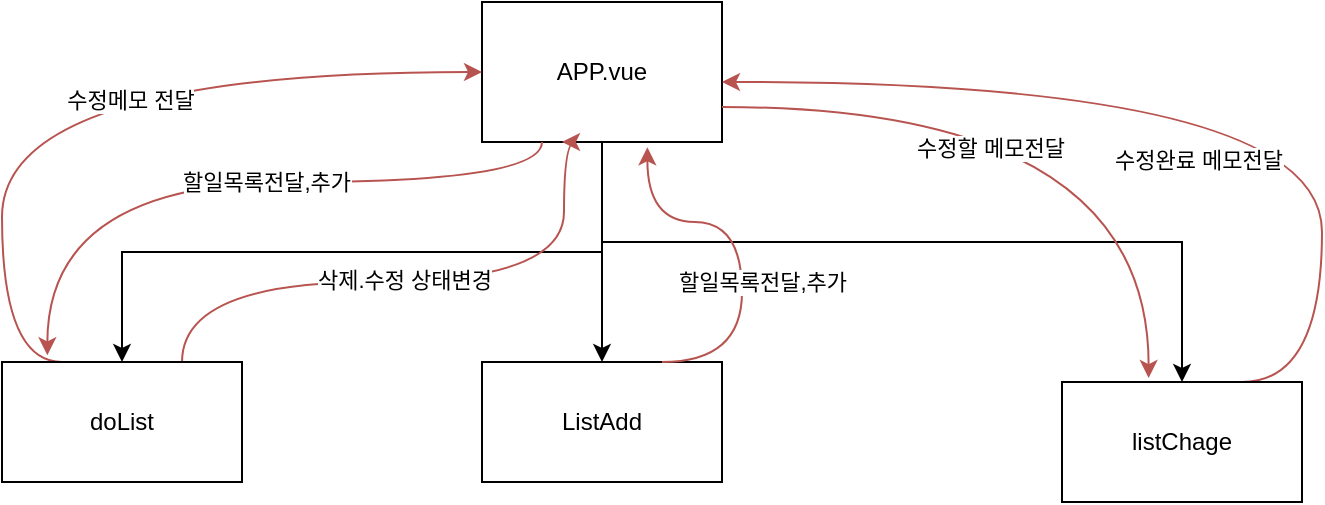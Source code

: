 <mxfile version="22.1.18" type="github">
  <diagram id="R2lEEEUBdFMjLlhIrx00" name="Page-1">
    <mxGraphModel dx="794" dy="432" grid="1" gridSize="10" guides="1" tooltips="1" connect="1" arrows="1" fold="1" page="1" pageScale="1" pageWidth="850" pageHeight="1100" math="0" shadow="0" extFonts="Permanent Marker^https://fonts.googleapis.com/css?family=Permanent+Marker">
      <root>
        <mxCell id="0" />
        <mxCell id="1" parent="0" />
        <mxCell id="lNK32D5DYRePoqm71RXj-21" value="ListAdd" style="rounded=0;whiteSpace=wrap;html=1;" vertex="1" parent="1">
          <mxGeometry x="330" y="370" width="120" height="60" as="geometry" />
        </mxCell>
        <mxCell id="lNK32D5DYRePoqm71RXj-27" style="edgeStyle=orthogonalEdgeStyle;rounded=0;orthogonalLoop=1;jettySize=auto;html=1;exitX=0.5;exitY=1;exitDx=0;exitDy=0;entryX=0.5;entryY=0;entryDx=0;entryDy=0;" edge="1" parent="1" source="lNK32D5DYRePoqm71RXj-24" target="lNK32D5DYRePoqm71RXj-25">
          <mxGeometry relative="1" as="geometry" />
        </mxCell>
        <mxCell id="lNK32D5DYRePoqm71RXj-24" value="APP.vue" style="rounded=0;whiteSpace=wrap;html=1;" vertex="1" parent="1">
          <mxGeometry x="330" y="190" width="120" height="70" as="geometry" />
        </mxCell>
        <mxCell id="lNK32D5DYRePoqm71RXj-39" style="edgeStyle=orthogonalEdgeStyle;curved=1;rounded=0;orthogonalLoop=1;jettySize=auto;html=1;exitX=0.75;exitY=0;exitDx=0;exitDy=0;fillColor=#f8cecc;strokeColor=#b85450;" edge="1" parent="1" source="lNK32D5DYRePoqm71RXj-25">
          <mxGeometry relative="1" as="geometry">
            <mxPoint x="370" y="260" as="targetPoint" />
            <Array as="points">
              <mxPoint x="180" y="330" />
              <mxPoint x="371" y="330" />
            </Array>
          </mxGeometry>
        </mxCell>
        <mxCell id="lNK32D5DYRePoqm71RXj-40" value="삭제.수정 상태변경" style="edgeLabel;html=1;align=center;verticalAlign=middle;resizable=0;points=[];" vertex="1" connectable="0" parent="lNK32D5DYRePoqm71RXj-39">
          <mxGeometry x="0.001" y="1" relative="1" as="geometry">
            <mxPoint as="offset" />
          </mxGeometry>
        </mxCell>
        <mxCell id="lNK32D5DYRePoqm71RXj-46" style="edgeStyle=orthogonalEdgeStyle;curved=1;rounded=0;orthogonalLoop=1;jettySize=auto;html=1;exitX=0.25;exitY=0;exitDx=0;exitDy=0;entryX=0;entryY=0.5;entryDx=0;entryDy=0;fillColor=#f8cecc;strokeColor=#b85450;" edge="1" parent="1" source="lNK32D5DYRePoqm71RXj-25" target="lNK32D5DYRePoqm71RXj-24">
          <mxGeometry relative="1" as="geometry">
            <Array as="points">
              <mxPoint x="90" y="370" />
              <mxPoint x="90" y="225" />
            </Array>
          </mxGeometry>
        </mxCell>
        <mxCell id="lNK32D5DYRePoqm71RXj-47" value="수정메모 전달" style="edgeLabel;html=1;align=center;verticalAlign=middle;resizable=0;points=[];" vertex="1" connectable="0" parent="lNK32D5DYRePoqm71RXj-46">
          <mxGeometry x="0.152" y="-14" relative="1" as="geometry">
            <mxPoint as="offset" />
          </mxGeometry>
        </mxCell>
        <mxCell id="lNK32D5DYRePoqm71RXj-25" value="doList" style="rounded=0;whiteSpace=wrap;html=1;" vertex="1" parent="1">
          <mxGeometry x="90" y="370" width="120" height="60" as="geometry" />
        </mxCell>
        <mxCell id="lNK32D5DYRePoqm71RXj-43" style="edgeStyle=orthogonalEdgeStyle;curved=1;rounded=0;orthogonalLoop=1;jettySize=auto;html=1;exitX=0.75;exitY=0;exitDx=0;exitDy=0;fillColor=#f8cecc;strokeColor=#b85450;" edge="1" parent="1" source="lNK32D5DYRePoqm71RXj-26">
          <mxGeometry relative="1" as="geometry">
            <mxPoint x="450" y="230" as="targetPoint" />
            <Array as="points">
              <mxPoint x="750" y="380" />
              <mxPoint x="750" y="230" />
            </Array>
          </mxGeometry>
        </mxCell>
        <mxCell id="lNK32D5DYRePoqm71RXj-44" value="수정완료 메모전달" style="edgeLabel;html=1;align=center;verticalAlign=middle;resizable=0;points=[];" vertex="1" connectable="0" parent="lNK32D5DYRePoqm71RXj-43">
          <mxGeometry x="0.031" y="39" relative="1" as="geometry">
            <mxPoint as="offset" />
          </mxGeometry>
        </mxCell>
        <mxCell id="lNK32D5DYRePoqm71RXj-26" value="listChage" style="rounded=0;whiteSpace=wrap;html=1;" vertex="1" parent="1">
          <mxGeometry x="620" y="380" width="120" height="60" as="geometry" />
        </mxCell>
        <mxCell id="lNK32D5DYRePoqm71RXj-29" style="edgeStyle=orthogonalEdgeStyle;rounded=0;orthogonalLoop=1;jettySize=auto;html=1;entryX=0.5;entryY=0;entryDx=0;entryDy=0;" edge="1" parent="1" target="lNK32D5DYRePoqm71RXj-26">
          <mxGeometry relative="1" as="geometry">
            <mxPoint x="390" y="260" as="sourcePoint" />
            <mxPoint x="170" y="390" as="targetPoint" />
            <Array as="points">
              <mxPoint x="390" y="310" />
              <mxPoint x="680" y="310" />
            </Array>
          </mxGeometry>
        </mxCell>
        <mxCell id="lNK32D5DYRePoqm71RXj-30" value="" style="endArrow=classic;html=1;rounded=0;entryX=0.5;entryY=0;entryDx=0;entryDy=0;" edge="1" parent="1" target="lNK32D5DYRePoqm71RXj-21">
          <mxGeometry width="50" height="50" relative="1" as="geometry">
            <mxPoint x="390" y="270" as="sourcePoint" />
            <mxPoint x="450" y="360" as="targetPoint" />
          </mxGeometry>
        </mxCell>
        <mxCell id="lNK32D5DYRePoqm71RXj-33" style="edgeStyle=orthogonalEdgeStyle;curved=1;rounded=0;orthogonalLoop=1;jettySize=auto;html=1;exitX=0.25;exitY=1;exitDx=0;exitDy=0;entryX=0.189;entryY=-0.056;entryDx=0;entryDy=0;entryPerimeter=0;fillColor=#f8cecc;strokeColor=#b85450;" edge="1" parent="1" source="lNK32D5DYRePoqm71RXj-24" target="lNK32D5DYRePoqm71RXj-25">
          <mxGeometry relative="1" as="geometry">
            <Array as="points">
              <mxPoint x="360" y="280" />
              <mxPoint x="113" y="280" />
            </Array>
          </mxGeometry>
        </mxCell>
        <mxCell id="lNK32D5DYRePoqm71RXj-34" value="할일목록전달,추가" style="edgeLabel;html=1;align=center;verticalAlign=middle;resizable=0;points=[];" vertex="1" connectable="0" parent="lNK32D5DYRePoqm71RXj-33">
          <mxGeometry x="-0.105" relative="1" as="geometry">
            <mxPoint as="offset" />
          </mxGeometry>
        </mxCell>
        <mxCell id="lNK32D5DYRePoqm71RXj-38" value="할일목록전달,추가" style="edgeStyle=orthogonalEdgeStyle;curved=1;rounded=0;orthogonalLoop=1;jettySize=auto;html=1;exitX=0.75;exitY=0;exitDx=0;exitDy=0;entryX=0.689;entryY=1.038;entryDx=0;entryDy=0;entryPerimeter=0;fillColor=#f8cecc;strokeColor=#b85450;" edge="1" parent="1" source="lNK32D5DYRePoqm71RXj-21" target="lNK32D5DYRePoqm71RXj-24">
          <mxGeometry x="-0.178" y="-10" relative="1" as="geometry">
            <Array as="points">
              <mxPoint x="460" y="370" />
              <mxPoint x="460" y="300" />
              <mxPoint x="413" y="300" />
            </Array>
            <mxPoint as="offset" />
          </mxGeometry>
        </mxCell>
        <mxCell id="lNK32D5DYRePoqm71RXj-41" style="edgeStyle=orthogonalEdgeStyle;curved=1;rounded=0;orthogonalLoop=1;jettySize=auto;html=1;exitX=1;exitY=0.75;exitDx=0;exitDy=0;entryX=0.361;entryY=-0.033;entryDx=0;entryDy=0;entryPerimeter=0;fillColor=#f8cecc;strokeColor=#b85450;" edge="1" parent="1" source="lNK32D5DYRePoqm71RXj-24" target="lNK32D5DYRePoqm71RXj-26">
          <mxGeometry relative="1" as="geometry" />
        </mxCell>
        <mxCell id="lNK32D5DYRePoqm71RXj-42" value="수정할 메모전달" style="edgeLabel;html=1;align=center;verticalAlign=middle;resizable=0;points=[];" vertex="1" connectable="0" parent="lNK32D5DYRePoqm71RXj-41">
          <mxGeometry x="-0.234" y="-20" relative="1" as="geometry">
            <mxPoint as="offset" />
          </mxGeometry>
        </mxCell>
      </root>
    </mxGraphModel>
  </diagram>
</mxfile>
